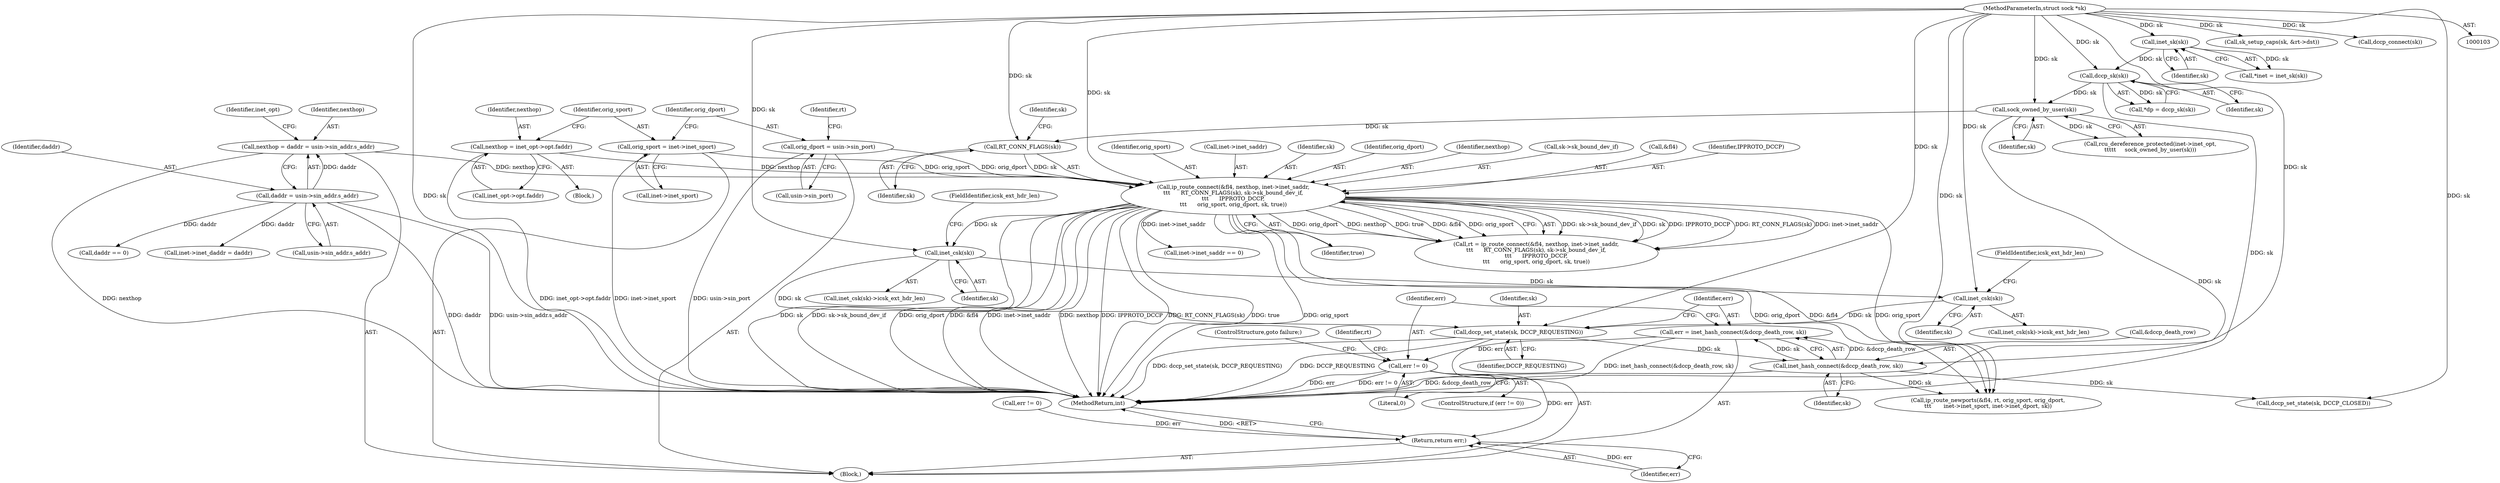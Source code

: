 digraph "0_linux_f6d8bd051c391c1c0458a30b2a7abcd939329259@API" {
"1000314" [label="(Call,err = inet_hash_connect(&dccp_death_row, sk))"];
"1000316" [label="(Call,inet_hash_connect(&dccp_death_row, sk))"];
"1000311" [label="(Call,dccp_set_state(sk, DCCP_REQUESTING))"];
"1000303" [label="(Call,inet_csk(sk))"];
"1000295" [label="(Call,inet_csk(sk))"];
"1000208" [label="(Call,ip_route_connect(&fl4, nexthop, inet->inet_saddr,\n\t\t\t      RT_CONN_FLAGS(sk), sk->sk_bound_dev_if,\n\t\t\t      IPPROTO_DCCP,\n\t\t\t      orig_sport, orig_dport, sk, true))"];
"1000189" [label="(Call,nexthop = inet_opt->opt.faddr)"];
"1000154" [label="(Call,nexthop = daddr = usin->sin_addr.s_addr)"];
"1000156" [label="(Call,daddr = usin->sin_addr.s_addr)"];
"1000215" [label="(Call,RT_CONN_FLAGS(sk))"];
"1000169" [label="(Call,sock_owned_by_user(sk))"];
"1000122" [label="(Call,dccp_sk(sk))"];
"1000117" [label="(Call,inet_sk(sk))"];
"1000104" [label="(MethodParameterIn,struct sock *sk)"];
"1000196" [label="(Call,orig_sport = inet->inet_sport)"];
"1000201" [label="(Call,orig_dport = usin->sin_port)"];
"1000321" [label="(Call,err != 0)"];
"1000393" [label="(Return,return err;)"];
"1000327" [label="(Call,ip_route_newports(&fl4, rt, orig_sport, orig_dport,\n\t\t\t       inet->inet_sport, inet->inet_dport, sk))"];
"1000197" [label="(Identifier,orig_sport)"];
"1000348" [label="(Call,sk_setup_caps(sk, &rt->dst))"];
"1000388" [label="(Call,err != 0)"];
"1000326" [label="(Identifier,rt)"];
"1000382" [label="(Call,dccp_connect(sk))"];
"1000198" [label="(Call,inet->inet_sport)"];
"1000196" [label="(Call,orig_sport = inet->inet_sport)"];
"1000224" [label="(Identifier,true)"];
"1000316" [label="(Call,inet_hash_connect(&dccp_death_row, sk))"];
"1000315" [label="(Identifier,err)"];
"1000321" [label="(Call,err != 0)"];
"1000319" [label="(Identifier,sk)"];
"1000220" [label="(Identifier,IPPROTO_DCCP)"];
"1000311" [label="(Call,dccp_set_state(sk, DCCP_REQUESTING))"];
"1000221" [label="(Identifier,orig_sport)"];
"1000314" [label="(Call,err = inet_hash_connect(&dccp_death_row, sk))"];
"1000191" [label="(Call,inet_opt->opt.faddr)"];
"1000122" [label="(Call,dccp_sk(sk))"];
"1000294" [label="(Call,inet_csk(sk)->icsk_ext_hdr_len)"];
"1000297" [label="(FieldIdentifier,icsk_ext_hdr_len)"];
"1000212" [label="(Call,inet->inet_saddr)"];
"1000223" [label="(Identifier,sk)"];
"1000215" [label="(Call,RT_CONN_FLAGS(sk))"];
"1000222" [label="(Identifier,orig_dport)"];
"1000303" [label="(Call,inet_csk(sk))"];
"1000206" [label="(Call,rt = ip_route_connect(&fl4, nexthop, inet->inet_saddr,\n\t\t\t      RT_CONN_FLAGS(sk), sk->sk_bound_dev_if,\n\t\t\t      IPPROTO_DCCP,\n\t\t\t      orig_sport, orig_dport, sk, true))"];
"1000104" [label="(MethodParameterIn,struct sock *sk)"];
"1000155" [label="(Identifier,nexthop)"];
"1000295" [label="(Call,inet_csk(sk))"];
"1000157" [label="(Identifier,daddr)"];
"1000117" [label="(Call,inet_sk(sk))"];
"1000323" [label="(Literal,0)"];
"1000165" [label="(Call,rcu_dereference_protected(inet->inet_opt,\n\t\t\t\t\t     sock_owned_by_user(sk)))"];
"1000189" [label="(Call,nexthop = inet_opt->opt.faddr)"];
"1000305" [label="(FieldIdentifier,icsk_ext_hdr_len)"];
"1000120" [label="(Call,*dp = dccp_sk(sk))"];
"1000190" [label="(Identifier,nexthop)"];
"1000156" [label="(Call,daddr = usin->sin_addr.s_addr)"];
"1000164" [label="(Identifier,inet_opt)"];
"1000118" [label="(Identifier,sk)"];
"1000324" [label="(ControlStructure,goto failure;)"];
"1000216" [label="(Identifier,sk)"];
"1000169" [label="(Call,sock_owned_by_user(sk))"];
"1000203" [label="(Call,usin->sin_port)"];
"1000312" [label="(Identifier,sk)"];
"1000320" [label="(ControlStructure,if (err != 0))"];
"1000211" [label="(Identifier,nexthop)"];
"1000183" [label="(Call,daddr == 0)"];
"1000396" [label="(Call,dccp_set_state(sk, DCCP_CLOSED))"];
"1000217" [label="(Call,sk->sk_bound_dev_if)"];
"1000393" [label="(Return,return err;)"];
"1000207" [label="(Identifier,rt)"];
"1000107" [label="(Block,)"];
"1000304" [label="(Identifier,sk)"];
"1000322" [label="(Identifier,err)"];
"1000202" [label="(Identifier,orig_dport)"];
"1000154" [label="(Call,nexthop = daddr = usin->sin_addr.s_addr)"];
"1000201" [label="(Call,orig_dport = usin->sin_port)"];
"1000115" [label="(Call,*inet = inet_sk(sk))"];
"1000288" [label="(Call,inet->inet_daddr = daddr)"];
"1000313" [label="(Identifier,DCCP_REQUESTING)"];
"1000412" [label="(MethodReturn,int)"];
"1000170" [label="(Identifier,sk)"];
"1000218" [label="(Identifier,sk)"];
"1000317" [label="(Call,&dccp_death_row)"];
"1000209" [label="(Call,&fl4)"];
"1000394" [label="(Identifier,err)"];
"1000158" [label="(Call,usin->sin_addr.s_addr)"];
"1000208" [label="(Call,ip_route_connect(&fl4, nexthop, inet->inet_saddr,\n\t\t\t      RT_CONN_FLAGS(sk), sk->sk_bound_dev_if,\n\t\t\t      IPPROTO_DCCP,\n\t\t\t      orig_sport, orig_dport, sk, true))"];
"1000262" [label="(Call,inet->inet_saddr == 0)"];
"1000123" [label="(Identifier,sk)"];
"1000302" [label="(Call,inet_csk(sk)->icsk_ext_hdr_len)"];
"1000181" [label="(Block,)"];
"1000296" [label="(Identifier,sk)"];
"1000314" -> "1000107"  [label="AST: "];
"1000314" -> "1000316"  [label="CFG: "];
"1000315" -> "1000314"  [label="AST: "];
"1000316" -> "1000314"  [label="AST: "];
"1000322" -> "1000314"  [label="CFG: "];
"1000314" -> "1000412"  [label="DDG: inet_hash_connect(&dccp_death_row, sk)"];
"1000316" -> "1000314"  [label="DDG: &dccp_death_row"];
"1000316" -> "1000314"  [label="DDG: sk"];
"1000314" -> "1000321"  [label="DDG: err"];
"1000316" -> "1000319"  [label="CFG: "];
"1000317" -> "1000316"  [label="AST: "];
"1000319" -> "1000316"  [label="AST: "];
"1000316" -> "1000412"  [label="DDG: &dccp_death_row"];
"1000311" -> "1000316"  [label="DDG: sk"];
"1000104" -> "1000316"  [label="DDG: sk"];
"1000316" -> "1000327"  [label="DDG: sk"];
"1000316" -> "1000396"  [label="DDG: sk"];
"1000311" -> "1000107"  [label="AST: "];
"1000311" -> "1000313"  [label="CFG: "];
"1000312" -> "1000311"  [label="AST: "];
"1000313" -> "1000311"  [label="AST: "];
"1000315" -> "1000311"  [label="CFG: "];
"1000311" -> "1000412"  [label="DDG: DCCP_REQUESTING"];
"1000311" -> "1000412"  [label="DDG: dccp_set_state(sk, DCCP_REQUESTING)"];
"1000303" -> "1000311"  [label="DDG: sk"];
"1000295" -> "1000311"  [label="DDG: sk"];
"1000104" -> "1000311"  [label="DDG: sk"];
"1000303" -> "1000302"  [label="AST: "];
"1000303" -> "1000304"  [label="CFG: "];
"1000304" -> "1000303"  [label="AST: "];
"1000305" -> "1000303"  [label="CFG: "];
"1000295" -> "1000303"  [label="DDG: sk"];
"1000104" -> "1000303"  [label="DDG: sk"];
"1000295" -> "1000294"  [label="AST: "];
"1000295" -> "1000296"  [label="CFG: "];
"1000296" -> "1000295"  [label="AST: "];
"1000297" -> "1000295"  [label="CFG: "];
"1000208" -> "1000295"  [label="DDG: sk"];
"1000104" -> "1000295"  [label="DDG: sk"];
"1000208" -> "1000206"  [label="AST: "];
"1000208" -> "1000224"  [label="CFG: "];
"1000209" -> "1000208"  [label="AST: "];
"1000211" -> "1000208"  [label="AST: "];
"1000212" -> "1000208"  [label="AST: "];
"1000215" -> "1000208"  [label="AST: "];
"1000217" -> "1000208"  [label="AST: "];
"1000220" -> "1000208"  [label="AST: "];
"1000221" -> "1000208"  [label="AST: "];
"1000222" -> "1000208"  [label="AST: "];
"1000223" -> "1000208"  [label="AST: "];
"1000224" -> "1000208"  [label="AST: "];
"1000206" -> "1000208"  [label="CFG: "];
"1000208" -> "1000412"  [label="DDG: orig_sport"];
"1000208" -> "1000412"  [label="DDG: sk"];
"1000208" -> "1000412"  [label="DDG: &fl4"];
"1000208" -> "1000412"  [label="DDG: sk->sk_bound_dev_if"];
"1000208" -> "1000412"  [label="DDG: orig_dport"];
"1000208" -> "1000412"  [label="DDG: inet->inet_saddr"];
"1000208" -> "1000412"  [label="DDG: nexthop"];
"1000208" -> "1000412"  [label="DDG: IPPROTO_DCCP"];
"1000208" -> "1000412"  [label="DDG: RT_CONN_FLAGS(sk)"];
"1000208" -> "1000412"  [label="DDG: true"];
"1000208" -> "1000206"  [label="DDG: sk->sk_bound_dev_if"];
"1000208" -> "1000206"  [label="DDG: sk"];
"1000208" -> "1000206"  [label="DDG: IPPROTO_DCCP"];
"1000208" -> "1000206"  [label="DDG: RT_CONN_FLAGS(sk)"];
"1000208" -> "1000206"  [label="DDG: inet->inet_saddr"];
"1000208" -> "1000206"  [label="DDG: orig_dport"];
"1000208" -> "1000206"  [label="DDG: nexthop"];
"1000208" -> "1000206"  [label="DDG: true"];
"1000208" -> "1000206"  [label="DDG: &fl4"];
"1000208" -> "1000206"  [label="DDG: orig_sport"];
"1000189" -> "1000208"  [label="DDG: nexthop"];
"1000154" -> "1000208"  [label="DDG: nexthop"];
"1000215" -> "1000208"  [label="DDG: sk"];
"1000196" -> "1000208"  [label="DDG: orig_sport"];
"1000201" -> "1000208"  [label="DDG: orig_dport"];
"1000104" -> "1000208"  [label="DDG: sk"];
"1000208" -> "1000262"  [label="DDG: inet->inet_saddr"];
"1000208" -> "1000327"  [label="DDG: &fl4"];
"1000208" -> "1000327"  [label="DDG: orig_sport"];
"1000208" -> "1000327"  [label="DDG: orig_dport"];
"1000189" -> "1000181"  [label="AST: "];
"1000189" -> "1000191"  [label="CFG: "];
"1000190" -> "1000189"  [label="AST: "];
"1000191" -> "1000189"  [label="AST: "];
"1000197" -> "1000189"  [label="CFG: "];
"1000189" -> "1000412"  [label="DDG: inet_opt->opt.faddr"];
"1000154" -> "1000107"  [label="AST: "];
"1000154" -> "1000156"  [label="CFG: "];
"1000155" -> "1000154"  [label="AST: "];
"1000156" -> "1000154"  [label="AST: "];
"1000164" -> "1000154"  [label="CFG: "];
"1000154" -> "1000412"  [label="DDG: nexthop"];
"1000156" -> "1000154"  [label="DDG: daddr"];
"1000156" -> "1000158"  [label="CFG: "];
"1000157" -> "1000156"  [label="AST: "];
"1000158" -> "1000156"  [label="AST: "];
"1000156" -> "1000412"  [label="DDG: daddr"];
"1000156" -> "1000412"  [label="DDG: usin->sin_addr.s_addr"];
"1000156" -> "1000183"  [label="DDG: daddr"];
"1000156" -> "1000288"  [label="DDG: daddr"];
"1000215" -> "1000216"  [label="CFG: "];
"1000216" -> "1000215"  [label="AST: "];
"1000218" -> "1000215"  [label="CFG: "];
"1000169" -> "1000215"  [label="DDG: sk"];
"1000104" -> "1000215"  [label="DDG: sk"];
"1000169" -> "1000165"  [label="AST: "];
"1000169" -> "1000170"  [label="CFG: "];
"1000170" -> "1000169"  [label="AST: "];
"1000165" -> "1000169"  [label="CFG: "];
"1000169" -> "1000412"  [label="DDG: sk"];
"1000169" -> "1000165"  [label="DDG: sk"];
"1000122" -> "1000169"  [label="DDG: sk"];
"1000104" -> "1000169"  [label="DDG: sk"];
"1000122" -> "1000120"  [label="AST: "];
"1000122" -> "1000123"  [label="CFG: "];
"1000123" -> "1000122"  [label="AST: "];
"1000120" -> "1000122"  [label="CFG: "];
"1000122" -> "1000412"  [label="DDG: sk"];
"1000122" -> "1000120"  [label="DDG: sk"];
"1000117" -> "1000122"  [label="DDG: sk"];
"1000104" -> "1000122"  [label="DDG: sk"];
"1000117" -> "1000115"  [label="AST: "];
"1000117" -> "1000118"  [label="CFG: "];
"1000118" -> "1000117"  [label="AST: "];
"1000115" -> "1000117"  [label="CFG: "];
"1000117" -> "1000115"  [label="DDG: sk"];
"1000104" -> "1000117"  [label="DDG: sk"];
"1000104" -> "1000103"  [label="AST: "];
"1000104" -> "1000412"  [label="DDG: sk"];
"1000104" -> "1000327"  [label="DDG: sk"];
"1000104" -> "1000348"  [label="DDG: sk"];
"1000104" -> "1000382"  [label="DDG: sk"];
"1000104" -> "1000396"  [label="DDG: sk"];
"1000196" -> "1000107"  [label="AST: "];
"1000196" -> "1000198"  [label="CFG: "];
"1000197" -> "1000196"  [label="AST: "];
"1000198" -> "1000196"  [label="AST: "];
"1000202" -> "1000196"  [label="CFG: "];
"1000196" -> "1000412"  [label="DDG: inet->inet_sport"];
"1000201" -> "1000107"  [label="AST: "];
"1000201" -> "1000203"  [label="CFG: "];
"1000202" -> "1000201"  [label="AST: "];
"1000203" -> "1000201"  [label="AST: "];
"1000207" -> "1000201"  [label="CFG: "];
"1000201" -> "1000412"  [label="DDG: usin->sin_port"];
"1000321" -> "1000320"  [label="AST: "];
"1000321" -> "1000323"  [label="CFG: "];
"1000322" -> "1000321"  [label="AST: "];
"1000323" -> "1000321"  [label="AST: "];
"1000324" -> "1000321"  [label="CFG: "];
"1000326" -> "1000321"  [label="CFG: "];
"1000321" -> "1000412"  [label="DDG: err"];
"1000321" -> "1000412"  [label="DDG: err != 0"];
"1000321" -> "1000393"  [label="DDG: err"];
"1000393" -> "1000107"  [label="AST: "];
"1000393" -> "1000394"  [label="CFG: "];
"1000394" -> "1000393"  [label="AST: "];
"1000412" -> "1000393"  [label="CFG: "];
"1000393" -> "1000412"  [label="DDG: <RET>"];
"1000394" -> "1000393"  [label="DDG: err"];
"1000388" -> "1000393"  [label="DDG: err"];
}
